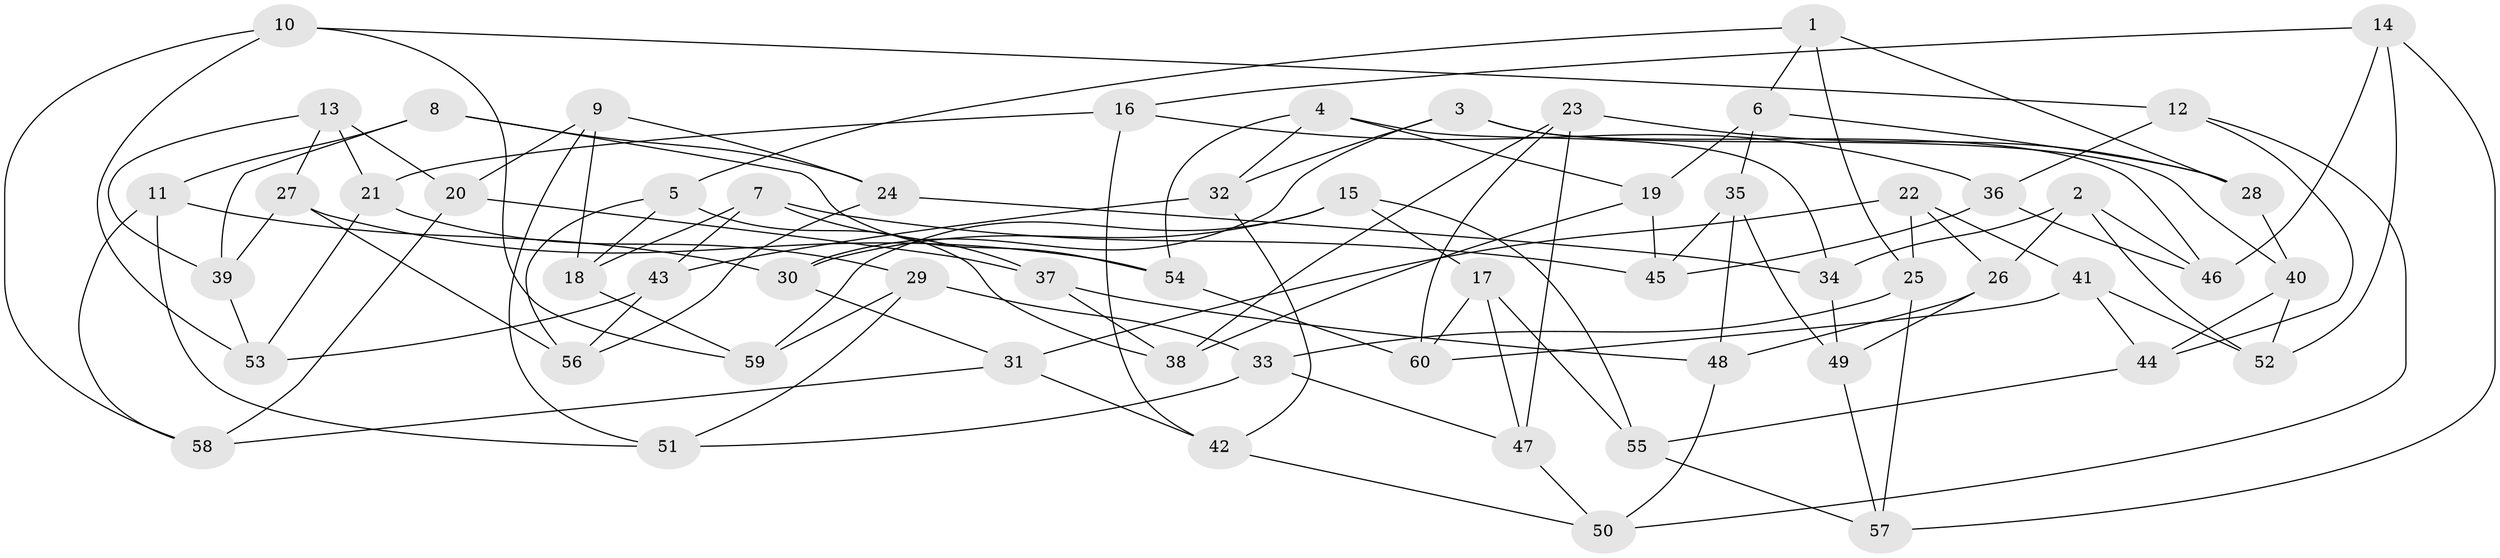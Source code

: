 // coarse degree distribution, {5: 0.23529411764705882, 4: 0.2647058823529412, 6: 0.5}
// Generated by graph-tools (version 1.1) at 2025/24/03/03/25 07:24:26]
// undirected, 60 vertices, 120 edges
graph export_dot {
graph [start="1"]
  node [color=gray90,style=filled];
  1;
  2;
  3;
  4;
  5;
  6;
  7;
  8;
  9;
  10;
  11;
  12;
  13;
  14;
  15;
  16;
  17;
  18;
  19;
  20;
  21;
  22;
  23;
  24;
  25;
  26;
  27;
  28;
  29;
  30;
  31;
  32;
  33;
  34;
  35;
  36;
  37;
  38;
  39;
  40;
  41;
  42;
  43;
  44;
  45;
  46;
  47;
  48;
  49;
  50;
  51;
  52;
  53;
  54;
  55;
  56;
  57;
  58;
  59;
  60;
  1 -- 6;
  1 -- 5;
  1 -- 28;
  1 -- 25;
  2 -- 26;
  2 -- 52;
  2 -- 46;
  2 -- 34;
  3 -- 32;
  3 -- 46;
  3 -- 30;
  3 -- 40;
  4 -- 32;
  4 -- 19;
  4 -- 34;
  4 -- 54;
  5 -- 56;
  5 -- 38;
  5 -- 18;
  6 -- 19;
  6 -- 28;
  6 -- 35;
  7 -- 43;
  7 -- 45;
  7 -- 18;
  7 -- 37;
  8 -- 39;
  8 -- 11;
  8 -- 24;
  8 -- 54;
  9 -- 18;
  9 -- 51;
  9 -- 20;
  9 -- 24;
  10 -- 58;
  10 -- 12;
  10 -- 53;
  10 -- 59;
  11 -- 51;
  11 -- 30;
  11 -- 58;
  12 -- 50;
  12 -- 44;
  12 -- 36;
  13 -- 21;
  13 -- 20;
  13 -- 27;
  13 -- 39;
  14 -- 46;
  14 -- 16;
  14 -- 57;
  14 -- 52;
  15 -- 17;
  15 -- 59;
  15 -- 55;
  15 -- 30;
  16 -- 36;
  16 -- 21;
  16 -- 42;
  17 -- 47;
  17 -- 55;
  17 -- 60;
  18 -- 59;
  19 -- 45;
  19 -- 38;
  20 -- 58;
  20 -- 37;
  21 -- 53;
  21 -- 29;
  22 -- 26;
  22 -- 41;
  22 -- 31;
  22 -- 25;
  23 -- 47;
  23 -- 28;
  23 -- 60;
  23 -- 38;
  24 -- 34;
  24 -- 56;
  25 -- 57;
  25 -- 33;
  26 -- 49;
  26 -- 48;
  27 -- 54;
  27 -- 56;
  27 -- 39;
  28 -- 40;
  29 -- 33;
  29 -- 51;
  29 -- 59;
  30 -- 31;
  31 -- 58;
  31 -- 42;
  32 -- 42;
  32 -- 43;
  33 -- 47;
  33 -- 51;
  34 -- 49;
  35 -- 48;
  35 -- 49;
  35 -- 45;
  36 -- 46;
  36 -- 45;
  37 -- 38;
  37 -- 48;
  39 -- 53;
  40 -- 52;
  40 -- 44;
  41 -- 60;
  41 -- 52;
  41 -- 44;
  42 -- 50;
  43 -- 56;
  43 -- 53;
  44 -- 55;
  47 -- 50;
  48 -- 50;
  49 -- 57;
  54 -- 60;
  55 -- 57;
}

